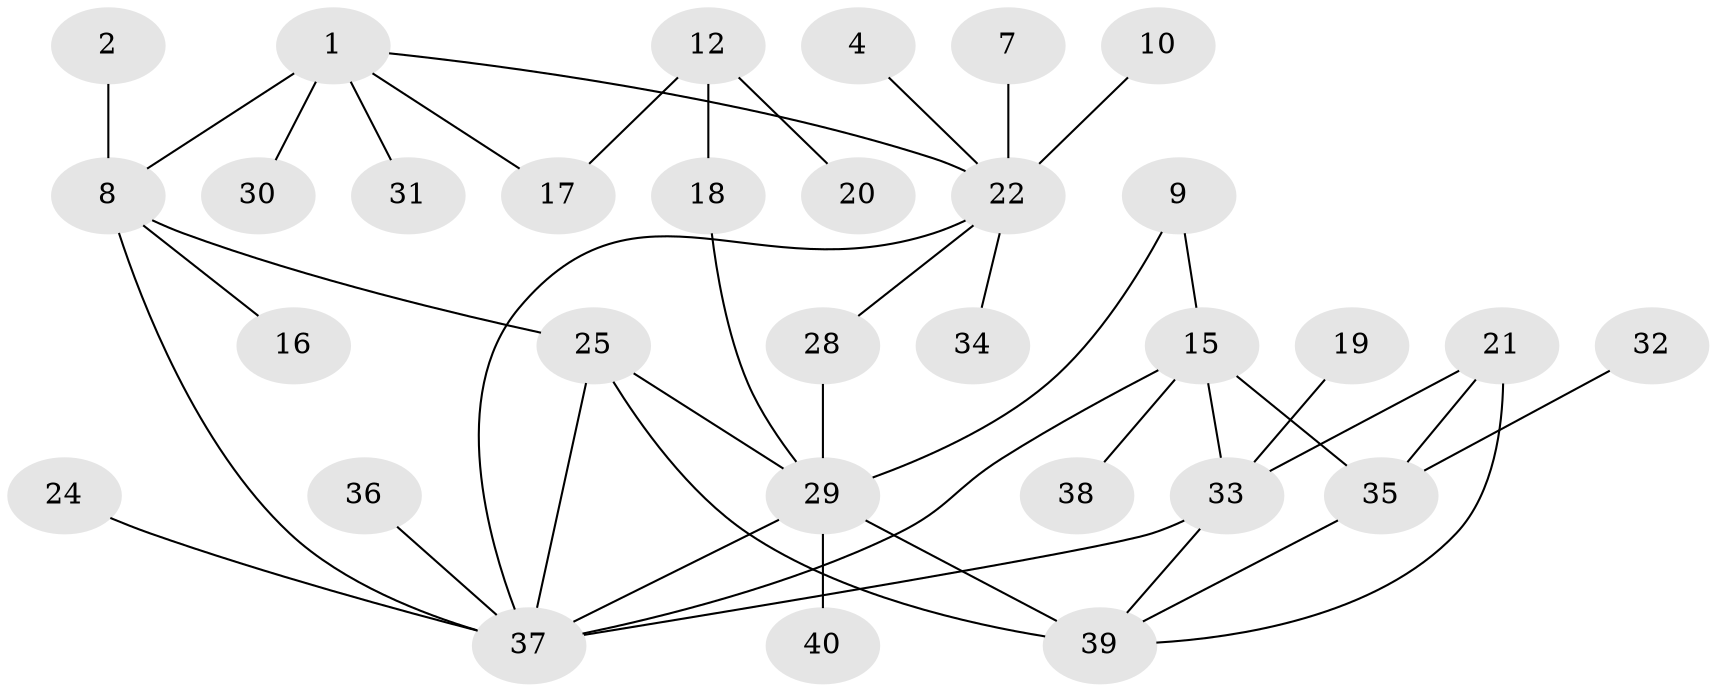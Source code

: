 // original degree distribution, {2: 0.3037974683544304, 4: 0.11392405063291139, 1: 0.22784810126582278, 0: 0.11392405063291139, 3: 0.16455696202531644, 5: 0.06329113924050633, 6: 0.012658227848101266}
// Generated by graph-tools (version 1.1) at 2025/49/03/09/25 03:49:07]
// undirected, 31 vertices, 42 edges
graph export_dot {
graph [start="1"]
  node [color=gray90,style=filled];
  1;
  2;
  4;
  7;
  8;
  9;
  10;
  12;
  15;
  16;
  17;
  18;
  19;
  20;
  21;
  22;
  24;
  25;
  28;
  29;
  30;
  31;
  32;
  33;
  34;
  35;
  36;
  37;
  38;
  39;
  40;
  1 -- 8 [weight=2.0];
  1 -- 17 [weight=1.0];
  1 -- 22 [weight=1.0];
  1 -- 30 [weight=1.0];
  1 -- 31 [weight=1.0];
  2 -- 8 [weight=1.0];
  4 -- 22 [weight=1.0];
  7 -- 22 [weight=2.0];
  8 -- 16 [weight=1.0];
  8 -- 25 [weight=1.0];
  8 -- 37 [weight=1.0];
  9 -- 15 [weight=1.0];
  9 -- 29 [weight=1.0];
  10 -- 22 [weight=1.0];
  12 -- 17 [weight=1.0];
  12 -- 18 [weight=1.0];
  12 -- 20 [weight=1.0];
  15 -- 33 [weight=1.0];
  15 -- 35 [weight=1.0];
  15 -- 37 [weight=1.0];
  15 -- 38 [weight=1.0];
  18 -- 29 [weight=1.0];
  19 -- 33 [weight=1.0];
  21 -- 33 [weight=1.0];
  21 -- 35 [weight=1.0];
  21 -- 39 [weight=1.0];
  22 -- 28 [weight=1.0];
  22 -- 34 [weight=1.0];
  22 -- 37 [weight=1.0];
  24 -- 37 [weight=1.0];
  25 -- 29 [weight=1.0];
  25 -- 37 [weight=1.0];
  25 -- 39 [weight=1.0];
  28 -- 29 [weight=1.0];
  29 -- 37 [weight=1.0];
  29 -- 39 [weight=2.0];
  29 -- 40 [weight=1.0];
  32 -- 35 [weight=1.0];
  33 -- 37 [weight=1.0];
  33 -- 39 [weight=1.0];
  35 -- 39 [weight=1.0];
  36 -- 37 [weight=1.0];
}
